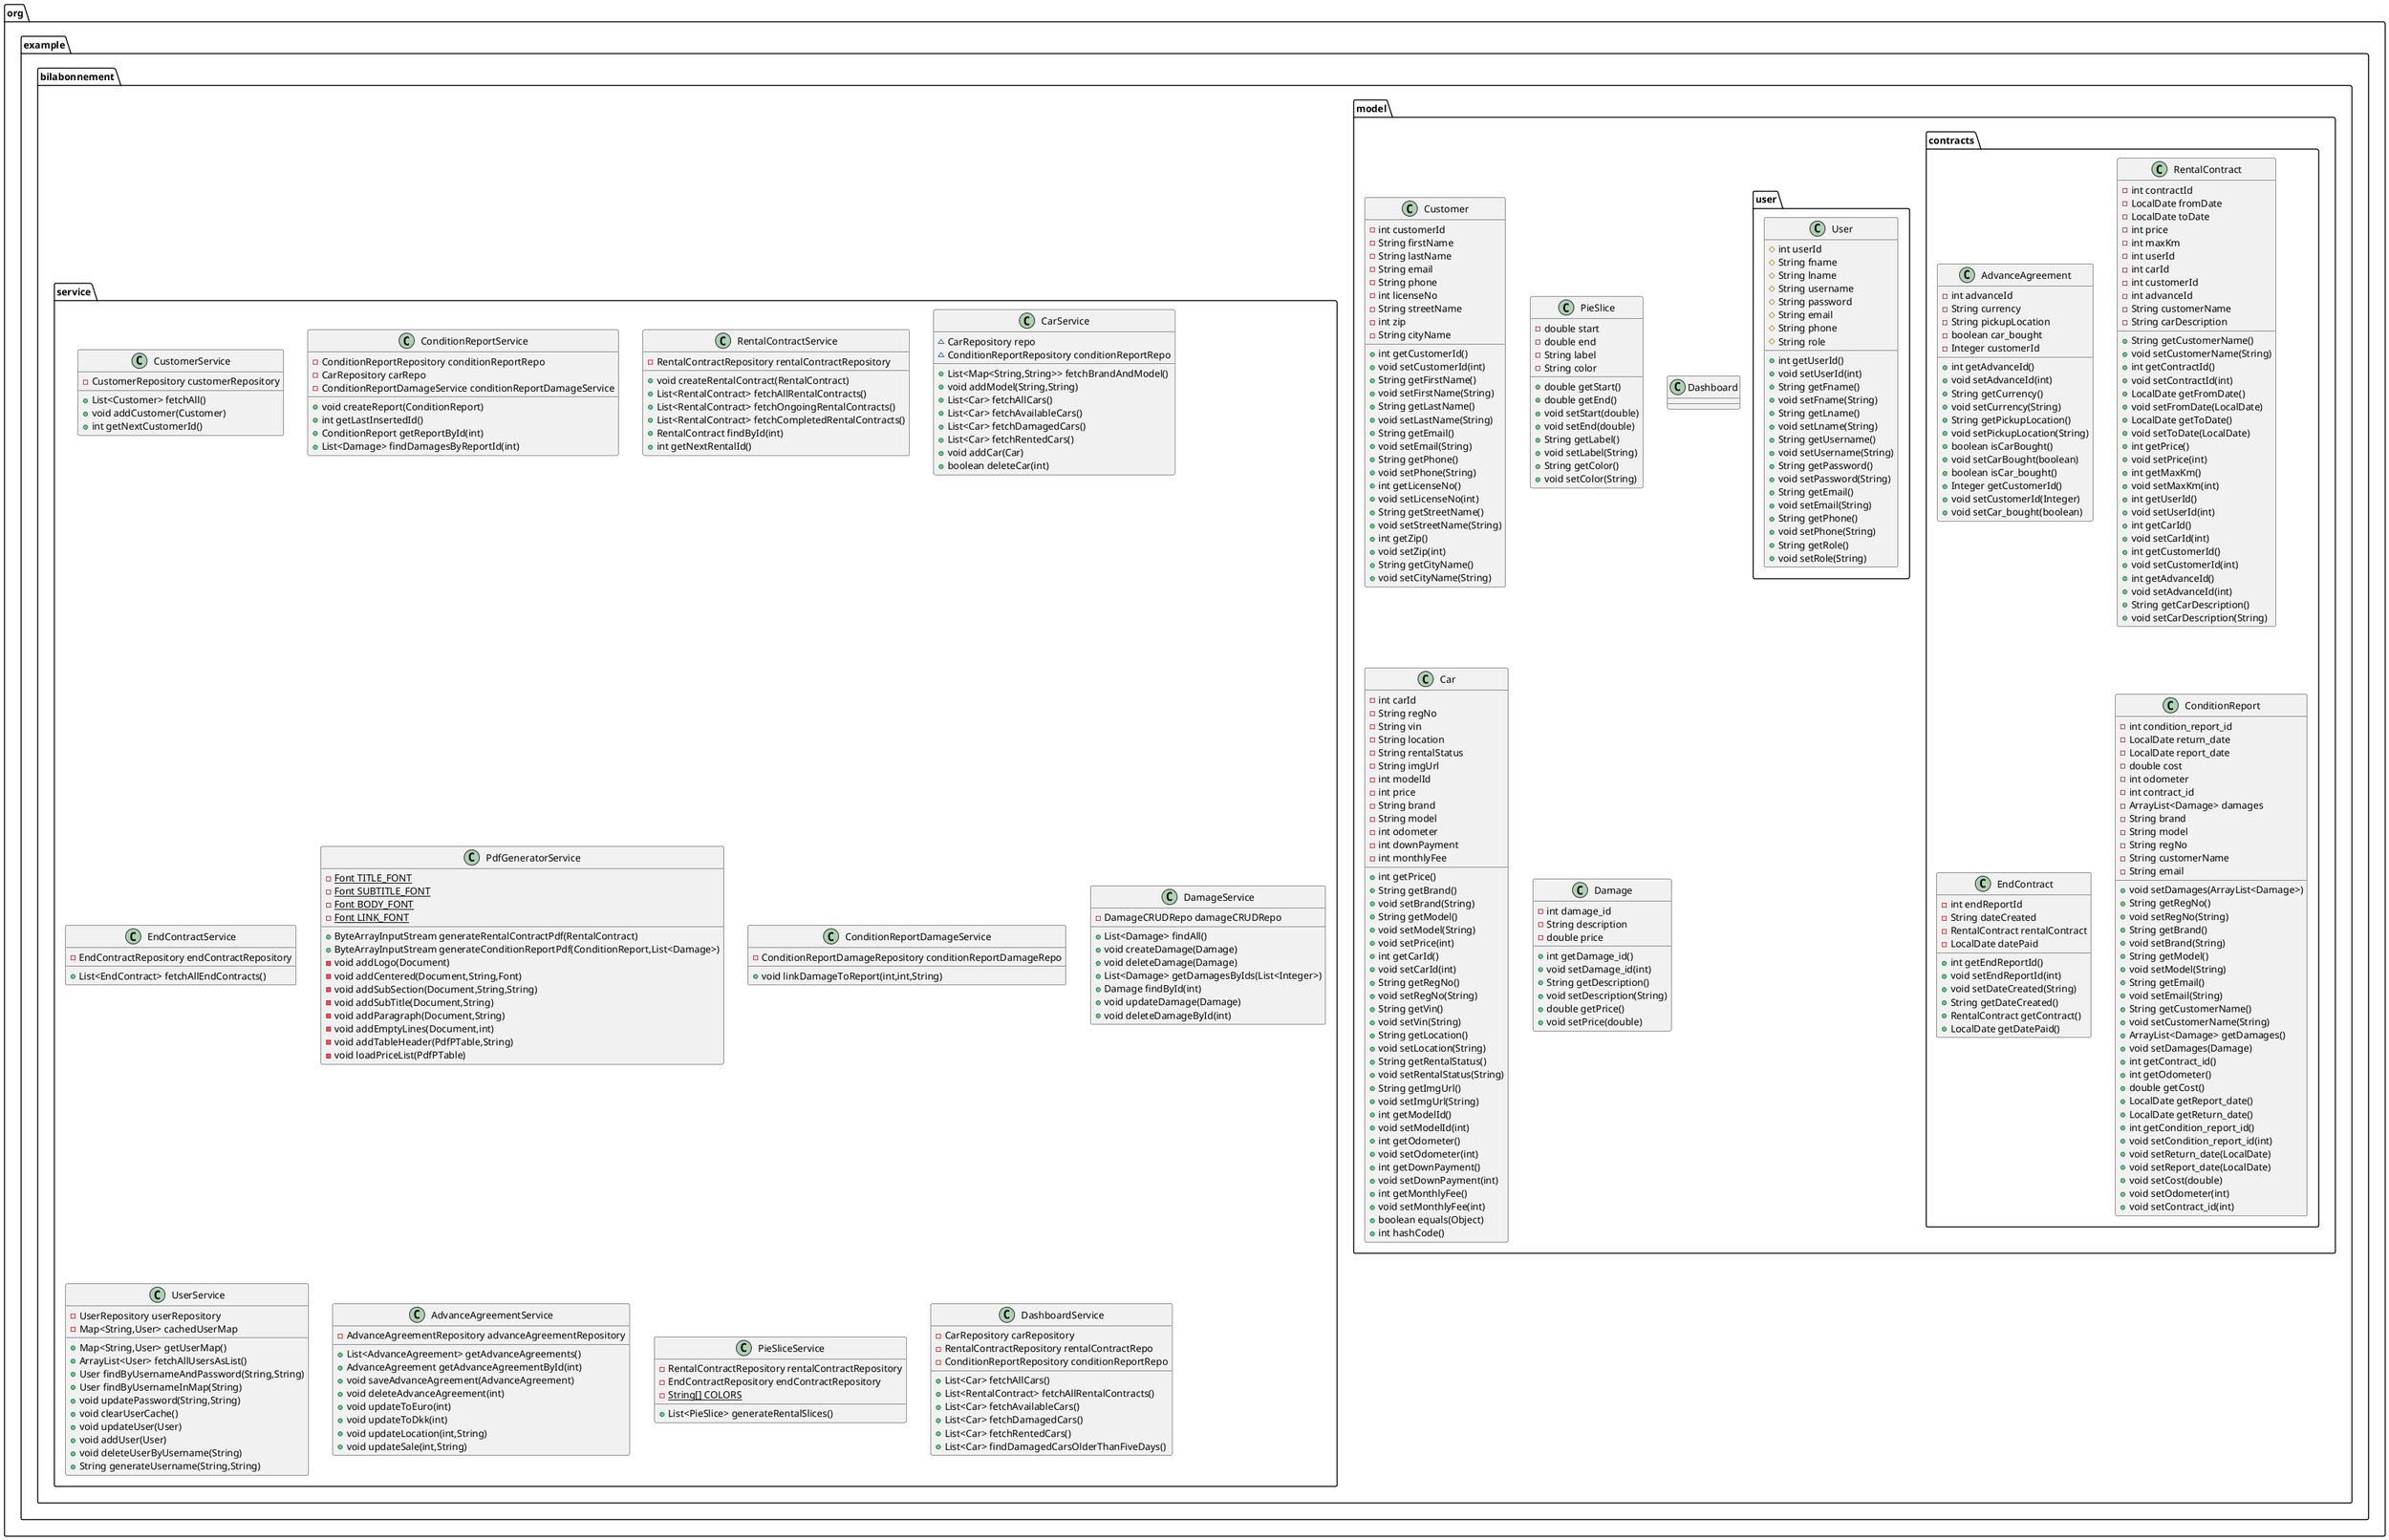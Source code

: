 @startuml
class org.example.bilabonnement.model.Customer {
- int customerId
- String firstName
- String lastName
- String email
- String phone
- int licenseNo
- String streetName
- int zip
- String cityName
+ int getCustomerId()
+ void setCustomerId(int)
+ String getFirstName()
+ void setFirstName(String)
+ String getLastName()
+ void setLastName(String)
+ String getEmail()
+ void setEmail(String)
+ String getPhone()
+ void setPhone(String)
+ int getLicenseNo()
+ void setLicenseNo(int)
+ String getStreetName()
+ void setStreetName(String)
+ int getZip()
+ void setZip(int)
+ String getCityName()
+ void setCityName(String)
}


class org.example.bilabonnement.service.CustomerService {
- CustomerRepository customerRepository
+ List<Customer> fetchAll()
+ void addCustomer(Customer)
+ int getNextCustomerId()
}


class org.example.bilabonnement.model.contracts.AdvanceAgreement {
- int advanceId
- String currency
- String pickupLocation
- boolean car_bought
- Integer customerId
+ int getAdvanceId()
+ void setAdvanceId(int)
+ String getCurrency()
+ void setCurrency(String)
+ String getPickupLocation()
+ void setPickupLocation(String)
+ boolean isCarBought()
+ void setCarBought(boolean)
+ boolean isCar_bought()
+ Integer getCustomerId()
+ void setCustomerId(Integer)
+ void setCar_bought(boolean)
}


class org.example.bilabonnement.service.ConditionReportService {
- ConditionReportRepository conditionReportRepo
- CarRepository carRepo
- ConditionReportDamageService conditionReportDamageService
+ void createReport(ConditionReport)
+ int getLastInsertedId()
+ ConditionReport getReportById(int)
+ List<Damage> findDamagesByReportId(int)
}


class org.example.bilabonnement.service.RentalContractService {
- RentalContractRepository rentalContractRepository
+ void createRentalContract(RentalContract)
+ List<RentalContract> fetchAllRentalContracts()
+ List<RentalContract> fetchOngoingRentalContracts()
+ List<RentalContract> fetchCompletedRentalContracts()
+ RentalContract findById(int)
+ int getNextRentalId()
}


class org.example.bilabonnement.service.CarService {
~ CarRepository repo
~ ConditionReportRepository conditionReportRepo
+ List<Map<String,String>> fetchBrandAndModel()
+ void addModel(String,String)
+ List<Car> fetchAllCars()
+ List<Car> fetchAvailableCars()
+ List<Car> fetchDamagedCars()
+ List<Car> fetchRentedCars()
+ void addCar(Car)
+ boolean deleteCar(int)
}


class org.example.bilabonnement.service.EndContractService {
- EndContractRepository endContractRepository
+ List<EndContract> fetchAllEndContracts()
}


class org.example.bilabonnement.service.PdfGeneratorService {
- {static} Font TITLE_FONT
- {static} Font SUBTITLE_FONT
- {static} Font BODY_FONT
- {static} Font LINK_FONT
+ ByteArrayInputStream generateRentalContractPdf(RentalContract)
+ ByteArrayInputStream generateConditionReportPdf(ConditionReport,List<Damage>)
- void addLogo(Document)
- void addCentered(Document,String,Font)
- void addSubSection(Document,String,String)
- void addSubTitle(Document,String)
- void addParagraph(Document,String)
- void addEmptyLines(Document,int)
- void addTableHeader(PdfPTable,String)
- void loadPriceList(PdfPTable)
}


class org.example.bilabonnement.model.PieSlice {
- double start
- double end
- String label
- String color
+ double getStart()
+ double getEnd()
+ void setStart(double)
+ void setEnd(double)
+ String getLabel()
+ void setLabel(String)
+ String getColor()
+ void setColor(String)
}


class org.example.bilabonnement.model.Dashboard {
}
class org.example.bilabonnement.model.contracts.RentalContract {
- int contractId
- LocalDate fromDate
- LocalDate toDate
- int price
- int maxKm
- int userId
- int carId
- int customerId
- int advanceId
- String customerName
- String carDescription
+ String getCustomerName()
+ void setCustomerName(String)
+ int getContractId()
+ void setContractId(int)
+ LocalDate getFromDate()
+ void setFromDate(LocalDate)
+ LocalDate getToDate()
+ void setToDate(LocalDate)
+ int getPrice()
+ void setPrice(int)
+ int getMaxKm()
+ void setMaxKm(int)
+ int getUserId()
+ void setUserId(int)
+ int getCarId()
+ void setCarId(int)
+ int getCustomerId()
+ void setCustomerId(int)
+ int getAdvanceId()
+ void setAdvanceId(int)
+ String getCarDescription()
+ void setCarDescription(String)
}


class org.example.bilabonnement.service.ConditionReportDamageService {
- ConditionReportDamageRepository conditionReportDamageRepo
+ void linkDamageToReport(int,int,String)
}


class org.example.bilabonnement.service.DamageService {
- DamageCRUDRepo damageCRUDRepo
+ List<Damage> findAll()
+ void createDamage(Damage)
+ void deleteDamage(Damage)
+ List<Damage> getDamagesByIds(List<Integer>)
+ Damage findById(int)
+ void updateDamage(Damage)
+ void deleteDamageById(int)
}


class org.example.bilabonnement.model.Car {
- int carId
- String regNo
- String vin
- String location
- String rentalStatus
- String imgUrl
- int modelId
- int price
- String brand
- String model
- int odometer
- int downPayment
- int monthlyFee
+ int getPrice()
+ String getBrand()
+ void setBrand(String)
+ String getModel()
+ void setModel(String)
+ void setPrice(int)
+ int getCarId()
+ void setCarId(int)
+ String getRegNo()
+ void setRegNo(String)
+ String getVin()
+ void setVin(String)
+ String getLocation()
+ void setLocation(String)
+ String getRentalStatus()
+ void setRentalStatus(String)
+ String getImgUrl()
+ void setImgUrl(String)
+ int getModelId()
+ void setModelId(int)
+ int getOdometer()
+ void setOdometer(int)
+ int getDownPayment()
+ void setDownPayment(int)
+ int getMonthlyFee()
+ void setMonthlyFee(int)
+ boolean equals(Object)
+ int hashCode()
}


class org.example.bilabonnement.service.UserService {
- UserRepository userRepository
- Map<String,User> cachedUserMap
+ Map<String,User> getUserMap()
+ ArrayList<User> fetchAllUsersAsList()
+ User findByUsernameAndPassword(String,String)
+ User findByUsernameInMap(String)
+ void updatePassword(String,String)
+ void clearUserCache()
+ void updateUser(User)
+ void addUser(User)
+ void deleteUserByUsername(String)
+ String generateUsername(String,String)
}


class org.example.bilabonnement.model.contracts.EndContract {
- int endReportId
- String dateCreated
- RentalContract rentalContract
- LocalDate datePaid
+ int getEndReportId()
+ void setEndReportId(int)
+ void setDateCreated(String)
+ String getDateCreated()
+ RentalContract getContract()
+ LocalDate getDatePaid()
}


class org.example.bilabonnement.model.Damage {
- int damage_id
- String description
- double price
+ int getDamage_id()
+ void setDamage_id(int)
+ String getDescription()
+ void setDescription(String)
+ double getPrice()
+ void setPrice(double)
}


class org.example.bilabonnement.model.user.User {
# int userId
# String fname
# String lname
# String username
# String password
# String email
# String phone
# String role
+ int getUserId()
+ void setUserId(int)
+ String getFname()
+ void setFname(String)
+ String getLname()
+ void setLname(String)
+ String getUsername()
+ void setUsername(String)
+ String getPassword()
+ void setPassword(String)
+ String getEmail()
+ void setEmail(String)
+ String getPhone()
+ void setPhone(String)
+ String getRole()
+ void setRole(String)
}


class org.example.bilabonnement.service.AdvanceAgreementService {
- AdvanceAgreementRepository advanceAgreementRepository
+ List<AdvanceAgreement> getAdvanceAgreements()
+ AdvanceAgreement getAdvanceAgreementById(int)
+ void saveAdvanceAgreement(AdvanceAgreement)
+ void deleteAdvanceAgreement(int)
+ void updateToEuro(int)
+ void updateToDkk(int)
+ void updateLocation(int,String)
+ void updateSale(int,String)
}


class org.example.bilabonnement.service.PieSliceService {
- RentalContractRepository rentalContractRepository
- EndContractRepository endContractRepository
- {static} String[] COLORS
+ List<PieSlice> generateRentalSlices()
}


class org.example.bilabonnement.model.contracts.ConditionReport {
- int condition_report_id
- LocalDate return_date
- LocalDate report_date
- double cost
- int odometer
- int contract_id
- ArrayList<Damage> damages
- String brand
- String model
- String regNo
- String customerName
- String email
+ void setDamages(ArrayList<Damage>)
+ String getRegNo()
+ void setRegNo(String)
+ String getBrand()
+ void setBrand(String)
+ String getModel()
+ void setModel(String)
+ String getEmail()
+ void setEmail(String)
+ String getCustomerName()
+ void setCustomerName(String)
+ ArrayList<Damage> getDamages()
+ void setDamages(Damage)
+ int getContract_id()
+ int getOdometer()
+ double getCost()
+ LocalDate getReport_date()
+ LocalDate getReturn_date()
+ int getCondition_report_id()
+ void setCondition_report_id(int)
+ void setReturn_date(LocalDate)
+ void setReport_date(LocalDate)
+ void setCost(double)
+ void setOdometer(int)
+ void setContract_id(int)
}


class org.example.bilabonnement.service.DashboardService {
- CarRepository carRepository
- RentalContractRepository rentalContractRepo
- ConditionReportRepository conditionReportRepo
+ List<Car> fetchAllCars()
+ List<RentalContract> fetchAllRentalContracts()
+ List<Car> fetchAvailableCars()
+ List<Car> fetchDamagedCars()
+ List<Car> fetchRentedCars()
+ List<Car> findDamagedCarsOlderThanFiveDays()
}


@enduml